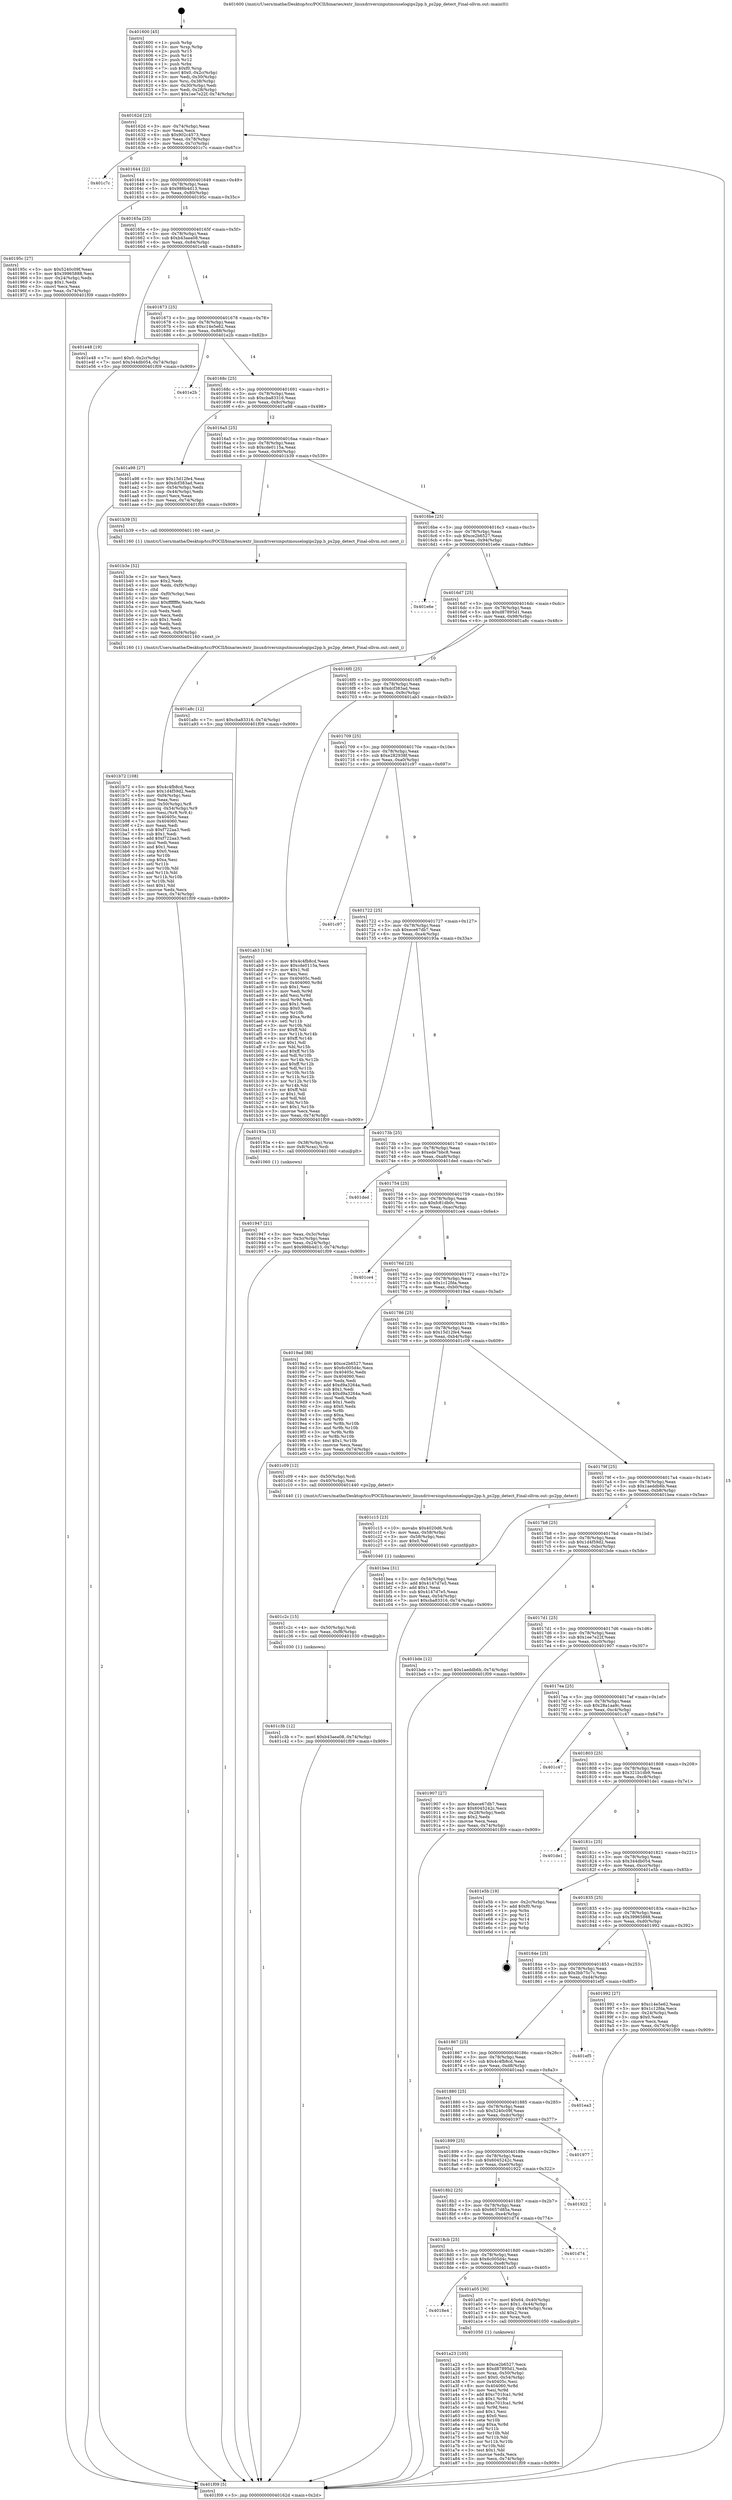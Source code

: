 digraph "0x401600" {
  label = "0x401600 (/mnt/c/Users/mathe/Desktop/tcc/POCII/binaries/extr_linuxdriversinputmouselogips2pp.h_ps2pp_detect_Final-ollvm.out::main(0))"
  labelloc = "t"
  node[shape=record]

  Entry [label="",width=0.3,height=0.3,shape=circle,fillcolor=black,style=filled]
  "0x40162d" [label="{
     0x40162d [23]\l
     | [instrs]\l
     &nbsp;&nbsp;0x40162d \<+3\>: mov -0x74(%rbp),%eax\l
     &nbsp;&nbsp;0x401630 \<+2\>: mov %eax,%ecx\l
     &nbsp;&nbsp;0x401632 \<+6\>: sub $0x902c4573,%ecx\l
     &nbsp;&nbsp;0x401638 \<+3\>: mov %eax,-0x78(%rbp)\l
     &nbsp;&nbsp;0x40163b \<+3\>: mov %ecx,-0x7c(%rbp)\l
     &nbsp;&nbsp;0x40163e \<+6\>: je 0000000000401c7c \<main+0x67c\>\l
  }"]
  "0x401c7c" [label="{
     0x401c7c\l
  }", style=dashed]
  "0x401644" [label="{
     0x401644 [22]\l
     | [instrs]\l
     &nbsp;&nbsp;0x401644 \<+5\>: jmp 0000000000401649 \<main+0x49\>\l
     &nbsp;&nbsp;0x401649 \<+3\>: mov -0x78(%rbp),%eax\l
     &nbsp;&nbsp;0x40164c \<+5\>: sub $0x986b4d13,%eax\l
     &nbsp;&nbsp;0x401651 \<+3\>: mov %eax,-0x80(%rbp)\l
     &nbsp;&nbsp;0x401654 \<+6\>: je 000000000040195c \<main+0x35c\>\l
  }"]
  Exit [label="",width=0.3,height=0.3,shape=circle,fillcolor=black,style=filled,peripheries=2]
  "0x40195c" [label="{
     0x40195c [27]\l
     | [instrs]\l
     &nbsp;&nbsp;0x40195c \<+5\>: mov $0x5240c09f,%eax\l
     &nbsp;&nbsp;0x401961 \<+5\>: mov $0x39965888,%ecx\l
     &nbsp;&nbsp;0x401966 \<+3\>: mov -0x24(%rbp),%edx\l
     &nbsp;&nbsp;0x401969 \<+3\>: cmp $0x1,%edx\l
     &nbsp;&nbsp;0x40196c \<+3\>: cmovl %ecx,%eax\l
     &nbsp;&nbsp;0x40196f \<+3\>: mov %eax,-0x74(%rbp)\l
     &nbsp;&nbsp;0x401972 \<+5\>: jmp 0000000000401f09 \<main+0x909\>\l
  }"]
  "0x40165a" [label="{
     0x40165a [25]\l
     | [instrs]\l
     &nbsp;&nbsp;0x40165a \<+5\>: jmp 000000000040165f \<main+0x5f\>\l
     &nbsp;&nbsp;0x40165f \<+3\>: mov -0x78(%rbp),%eax\l
     &nbsp;&nbsp;0x401662 \<+5\>: sub $0xb43aea08,%eax\l
     &nbsp;&nbsp;0x401667 \<+6\>: mov %eax,-0x84(%rbp)\l
     &nbsp;&nbsp;0x40166d \<+6\>: je 0000000000401e48 \<main+0x848\>\l
  }"]
  "0x401c3b" [label="{
     0x401c3b [12]\l
     | [instrs]\l
     &nbsp;&nbsp;0x401c3b \<+7\>: movl $0xb43aea08,-0x74(%rbp)\l
     &nbsp;&nbsp;0x401c42 \<+5\>: jmp 0000000000401f09 \<main+0x909\>\l
  }"]
  "0x401e48" [label="{
     0x401e48 [19]\l
     | [instrs]\l
     &nbsp;&nbsp;0x401e48 \<+7\>: movl $0x0,-0x2c(%rbp)\l
     &nbsp;&nbsp;0x401e4f \<+7\>: movl $0x344db054,-0x74(%rbp)\l
     &nbsp;&nbsp;0x401e56 \<+5\>: jmp 0000000000401f09 \<main+0x909\>\l
  }"]
  "0x401673" [label="{
     0x401673 [25]\l
     | [instrs]\l
     &nbsp;&nbsp;0x401673 \<+5\>: jmp 0000000000401678 \<main+0x78\>\l
     &nbsp;&nbsp;0x401678 \<+3\>: mov -0x78(%rbp),%eax\l
     &nbsp;&nbsp;0x40167b \<+5\>: sub $0xc14e5e62,%eax\l
     &nbsp;&nbsp;0x401680 \<+6\>: mov %eax,-0x88(%rbp)\l
     &nbsp;&nbsp;0x401686 \<+6\>: je 0000000000401e2b \<main+0x82b\>\l
  }"]
  "0x401c2c" [label="{
     0x401c2c [15]\l
     | [instrs]\l
     &nbsp;&nbsp;0x401c2c \<+4\>: mov -0x50(%rbp),%rdi\l
     &nbsp;&nbsp;0x401c30 \<+6\>: mov %eax,-0xf8(%rbp)\l
     &nbsp;&nbsp;0x401c36 \<+5\>: call 0000000000401030 \<free@plt\>\l
     | [calls]\l
     &nbsp;&nbsp;0x401030 \{1\} (unknown)\l
  }"]
  "0x401e2b" [label="{
     0x401e2b\l
  }", style=dashed]
  "0x40168c" [label="{
     0x40168c [25]\l
     | [instrs]\l
     &nbsp;&nbsp;0x40168c \<+5\>: jmp 0000000000401691 \<main+0x91\>\l
     &nbsp;&nbsp;0x401691 \<+3\>: mov -0x78(%rbp),%eax\l
     &nbsp;&nbsp;0x401694 \<+5\>: sub $0xcba83316,%eax\l
     &nbsp;&nbsp;0x401699 \<+6\>: mov %eax,-0x8c(%rbp)\l
     &nbsp;&nbsp;0x40169f \<+6\>: je 0000000000401a98 \<main+0x498\>\l
  }"]
  "0x401c15" [label="{
     0x401c15 [23]\l
     | [instrs]\l
     &nbsp;&nbsp;0x401c15 \<+10\>: movabs $0x4020d6,%rdi\l
     &nbsp;&nbsp;0x401c1f \<+3\>: mov %eax,-0x58(%rbp)\l
     &nbsp;&nbsp;0x401c22 \<+3\>: mov -0x58(%rbp),%esi\l
     &nbsp;&nbsp;0x401c25 \<+2\>: mov $0x0,%al\l
     &nbsp;&nbsp;0x401c27 \<+5\>: call 0000000000401040 \<printf@plt\>\l
     | [calls]\l
     &nbsp;&nbsp;0x401040 \{1\} (unknown)\l
  }"]
  "0x401a98" [label="{
     0x401a98 [27]\l
     | [instrs]\l
     &nbsp;&nbsp;0x401a98 \<+5\>: mov $0x15d12fe4,%eax\l
     &nbsp;&nbsp;0x401a9d \<+5\>: mov $0xdcf383ad,%ecx\l
     &nbsp;&nbsp;0x401aa2 \<+3\>: mov -0x54(%rbp),%edx\l
     &nbsp;&nbsp;0x401aa5 \<+3\>: cmp -0x44(%rbp),%edx\l
     &nbsp;&nbsp;0x401aa8 \<+3\>: cmovl %ecx,%eax\l
     &nbsp;&nbsp;0x401aab \<+3\>: mov %eax,-0x74(%rbp)\l
     &nbsp;&nbsp;0x401aae \<+5\>: jmp 0000000000401f09 \<main+0x909\>\l
  }"]
  "0x4016a5" [label="{
     0x4016a5 [25]\l
     | [instrs]\l
     &nbsp;&nbsp;0x4016a5 \<+5\>: jmp 00000000004016aa \<main+0xaa\>\l
     &nbsp;&nbsp;0x4016aa \<+3\>: mov -0x78(%rbp),%eax\l
     &nbsp;&nbsp;0x4016ad \<+5\>: sub $0xcde0115a,%eax\l
     &nbsp;&nbsp;0x4016b2 \<+6\>: mov %eax,-0x90(%rbp)\l
     &nbsp;&nbsp;0x4016b8 \<+6\>: je 0000000000401b39 \<main+0x539\>\l
  }"]
  "0x401b72" [label="{
     0x401b72 [108]\l
     | [instrs]\l
     &nbsp;&nbsp;0x401b72 \<+5\>: mov $0x4c4fb8cd,%ecx\l
     &nbsp;&nbsp;0x401b77 \<+5\>: mov $0x1d4f59d2,%edx\l
     &nbsp;&nbsp;0x401b7c \<+6\>: mov -0xf4(%rbp),%esi\l
     &nbsp;&nbsp;0x401b82 \<+3\>: imul %eax,%esi\l
     &nbsp;&nbsp;0x401b85 \<+4\>: mov -0x50(%rbp),%r8\l
     &nbsp;&nbsp;0x401b89 \<+4\>: movslq -0x54(%rbp),%r9\l
     &nbsp;&nbsp;0x401b8d \<+4\>: mov %esi,(%r8,%r9,4)\l
     &nbsp;&nbsp;0x401b91 \<+7\>: mov 0x40405c,%eax\l
     &nbsp;&nbsp;0x401b98 \<+7\>: mov 0x404060,%esi\l
     &nbsp;&nbsp;0x401b9f \<+2\>: mov %eax,%edi\l
     &nbsp;&nbsp;0x401ba1 \<+6\>: sub $0xf722aa3,%edi\l
     &nbsp;&nbsp;0x401ba7 \<+3\>: sub $0x1,%edi\l
     &nbsp;&nbsp;0x401baa \<+6\>: add $0xf722aa3,%edi\l
     &nbsp;&nbsp;0x401bb0 \<+3\>: imul %edi,%eax\l
     &nbsp;&nbsp;0x401bb3 \<+3\>: and $0x1,%eax\l
     &nbsp;&nbsp;0x401bb6 \<+3\>: cmp $0x0,%eax\l
     &nbsp;&nbsp;0x401bb9 \<+4\>: sete %r10b\l
     &nbsp;&nbsp;0x401bbd \<+3\>: cmp $0xa,%esi\l
     &nbsp;&nbsp;0x401bc0 \<+4\>: setl %r11b\l
     &nbsp;&nbsp;0x401bc4 \<+3\>: mov %r10b,%bl\l
     &nbsp;&nbsp;0x401bc7 \<+3\>: and %r11b,%bl\l
     &nbsp;&nbsp;0x401bca \<+3\>: xor %r11b,%r10b\l
     &nbsp;&nbsp;0x401bcd \<+3\>: or %r10b,%bl\l
     &nbsp;&nbsp;0x401bd0 \<+3\>: test $0x1,%bl\l
     &nbsp;&nbsp;0x401bd3 \<+3\>: cmovne %edx,%ecx\l
     &nbsp;&nbsp;0x401bd6 \<+3\>: mov %ecx,-0x74(%rbp)\l
     &nbsp;&nbsp;0x401bd9 \<+5\>: jmp 0000000000401f09 \<main+0x909\>\l
  }"]
  "0x401b39" [label="{
     0x401b39 [5]\l
     | [instrs]\l
     &nbsp;&nbsp;0x401b39 \<+5\>: call 0000000000401160 \<next_i\>\l
     | [calls]\l
     &nbsp;&nbsp;0x401160 \{1\} (/mnt/c/Users/mathe/Desktop/tcc/POCII/binaries/extr_linuxdriversinputmouselogips2pp.h_ps2pp_detect_Final-ollvm.out::next_i)\l
  }"]
  "0x4016be" [label="{
     0x4016be [25]\l
     | [instrs]\l
     &nbsp;&nbsp;0x4016be \<+5\>: jmp 00000000004016c3 \<main+0xc3\>\l
     &nbsp;&nbsp;0x4016c3 \<+3\>: mov -0x78(%rbp),%eax\l
     &nbsp;&nbsp;0x4016c6 \<+5\>: sub $0xce2b6527,%eax\l
     &nbsp;&nbsp;0x4016cb \<+6\>: mov %eax,-0x94(%rbp)\l
     &nbsp;&nbsp;0x4016d1 \<+6\>: je 0000000000401e6e \<main+0x86e\>\l
  }"]
  "0x401b3e" [label="{
     0x401b3e [52]\l
     | [instrs]\l
     &nbsp;&nbsp;0x401b3e \<+2\>: xor %ecx,%ecx\l
     &nbsp;&nbsp;0x401b40 \<+5\>: mov $0x2,%edx\l
     &nbsp;&nbsp;0x401b45 \<+6\>: mov %edx,-0xf0(%rbp)\l
     &nbsp;&nbsp;0x401b4b \<+1\>: cltd\l
     &nbsp;&nbsp;0x401b4c \<+6\>: mov -0xf0(%rbp),%esi\l
     &nbsp;&nbsp;0x401b52 \<+2\>: idiv %esi\l
     &nbsp;&nbsp;0x401b54 \<+6\>: imul $0xfffffffe,%edx,%edx\l
     &nbsp;&nbsp;0x401b5a \<+2\>: mov %ecx,%edi\l
     &nbsp;&nbsp;0x401b5c \<+2\>: sub %edx,%edi\l
     &nbsp;&nbsp;0x401b5e \<+2\>: mov %ecx,%edx\l
     &nbsp;&nbsp;0x401b60 \<+3\>: sub $0x1,%edx\l
     &nbsp;&nbsp;0x401b63 \<+2\>: add %edx,%edi\l
     &nbsp;&nbsp;0x401b65 \<+2\>: sub %edi,%ecx\l
     &nbsp;&nbsp;0x401b67 \<+6\>: mov %ecx,-0xf4(%rbp)\l
     &nbsp;&nbsp;0x401b6d \<+5\>: call 0000000000401160 \<next_i\>\l
     | [calls]\l
     &nbsp;&nbsp;0x401160 \{1\} (/mnt/c/Users/mathe/Desktop/tcc/POCII/binaries/extr_linuxdriversinputmouselogips2pp.h_ps2pp_detect_Final-ollvm.out::next_i)\l
  }"]
  "0x401e6e" [label="{
     0x401e6e\l
  }", style=dashed]
  "0x4016d7" [label="{
     0x4016d7 [25]\l
     | [instrs]\l
     &nbsp;&nbsp;0x4016d7 \<+5\>: jmp 00000000004016dc \<main+0xdc\>\l
     &nbsp;&nbsp;0x4016dc \<+3\>: mov -0x78(%rbp),%eax\l
     &nbsp;&nbsp;0x4016df \<+5\>: sub $0xd87895d1,%eax\l
     &nbsp;&nbsp;0x4016e4 \<+6\>: mov %eax,-0x98(%rbp)\l
     &nbsp;&nbsp;0x4016ea \<+6\>: je 0000000000401a8c \<main+0x48c\>\l
  }"]
  "0x401a23" [label="{
     0x401a23 [105]\l
     | [instrs]\l
     &nbsp;&nbsp;0x401a23 \<+5\>: mov $0xce2b6527,%ecx\l
     &nbsp;&nbsp;0x401a28 \<+5\>: mov $0xd87895d1,%edx\l
     &nbsp;&nbsp;0x401a2d \<+4\>: mov %rax,-0x50(%rbp)\l
     &nbsp;&nbsp;0x401a31 \<+7\>: movl $0x0,-0x54(%rbp)\l
     &nbsp;&nbsp;0x401a38 \<+7\>: mov 0x40405c,%esi\l
     &nbsp;&nbsp;0x401a3f \<+8\>: mov 0x404060,%r8d\l
     &nbsp;&nbsp;0x401a47 \<+3\>: mov %esi,%r9d\l
     &nbsp;&nbsp;0x401a4a \<+7\>: add $0xc701fca1,%r9d\l
     &nbsp;&nbsp;0x401a51 \<+4\>: sub $0x1,%r9d\l
     &nbsp;&nbsp;0x401a55 \<+7\>: sub $0xc701fca1,%r9d\l
     &nbsp;&nbsp;0x401a5c \<+4\>: imul %r9d,%esi\l
     &nbsp;&nbsp;0x401a60 \<+3\>: and $0x1,%esi\l
     &nbsp;&nbsp;0x401a63 \<+3\>: cmp $0x0,%esi\l
     &nbsp;&nbsp;0x401a66 \<+4\>: sete %r10b\l
     &nbsp;&nbsp;0x401a6a \<+4\>: cmp $0xa,%r8d\l
     &nbsp;&nbsp;0x401a6e \<+4\>: setl %r11b\l
     &nbsp;&nbsp;0x401a72 \<+3\>: mov %r10b,%bl\l
     &nbsp;&nbsp;0x401a75 \<+3\>: and %r11b,%bl\l
     &nbsp;&nbsp;0x401a78 \<+3\>: xor %r11b,%r10b\l
     &nbsp;&nbsp;0x401a7b \<+3\>: or %r10b,%bl\l
     &nbsp;&nbsp;0x401a7e \<+3\>: test $0x1,%bl\l
     &nbsp;&nbsp;0x401a81 \<+3\>: cmovne %edx,%ecx\l
     &nbsp;&nbsp;0x401a84 \<+3\>: mov %ecx,-0x74(%rbp)\l
     &nbsp;&nbsp;0x401a87 \<+5\>: jmp 0000000000401f09 \<main+0x909\>\l
  }"]
  "0x401a8c" [label="{
     0x401a8c [12]\l
     | [instrs]\l
     &nbsp;&nbsp;0x401a8c \<+7\>: movl $0xcba83316,-0x74(%rbp)\l
     &nbsp;&nbsp;0x401a93 \<+5\>: jmp 0000000000401f09 \<main+0x909\>\l
  }"]
  "0x4016f0" [label="{
     0x4016f0 [25]\l
     | [instrs]\l
     &nbsp;&nbsp;0x4016f0 \<+5\>: jmp 00000000004016f5 \<main+0xf5\>\l
     &nbsp;&nbsp;0x4016f5 \<+3\>: mov -0x78(%rbp),%eax\l
     &nbsp;&nbsp;0x4016f8 \<+5\>: sub $0xdcf383ad,%eax\l
     &nbsp;&nbsp;0x4016fd \<+6\>: mov %eax,-0x9c(%rbp)\l
     &nbsp;&nbsp;0x401703 \<+6\>: je 0000000000401ab3 \<main+0x4b3\>\l
  }"]
  "0x4018e4" [label="{
     0x4018e4\l
  }", style=dashed]
  "0x401ab3" [label="{
     0x401ab3 [134]\l
     | [instrs]\l
     &nbsp;&nbsp;0x401ab3 \<+5\>: mov $0x4c4fb8cd,%eax\l
     &nbsp;&nbsp;0x401ab8 \<+5\>: mov $0xcde0115a,%ecx\l
     &nbsp;&nbsp;0x401abd \<+2\>: mov $0x1,%dl\l
     &nbsp;&nbsp;0x401abf \<+2\>: xor %esi,%esi\l
     &nbsp;&nbsp;0x401ac1 \<+7\>: mov 0x40405c,%edi\l
     &nbsp;&nbsp;0x401ac8 \<+8\>: mov 0x404060,%r8d\l
     &nbsp;&nbsp;0x401ad0 \<+3\>: sub $0x1,%esi\l
     &nbsp;&nbsp;0x401ad3 \<+3\>: mov %edi,%r9d\l
     &nbsp;&nbsp;0x401ad6 \<+3\>: add %esi,%r9d\l
     &nbsp;&nbsp;0x401ad9 \<+4\>: imul %r9d,%edi\l
     &nbsp;&nbsp;0x401add \<+3\>: and $0x1,%edi\l
     &nbsp;&nbsp;0x401ae0 \<+3\>: cmp $0x0,%edi\l
     &nbsp;&nbsp;0x401ae3 \<+4\>: sete %r10b\l
     &nbsp;&nbsp;0x401ae7 \<+4\>: cmp $0xa,%r8d\l
     &nbsp;&nbsp;0x401aeb \<+4\>: setl %r11b\l
     &nbsp;&nbsp;0x401aef \<+3\>: mov %r10b,%bl\l
     &nbsp;&nbsp;0x401af2 \<+3\>: xor $0xff,%bl\l
     &nbsp;&nbsp;0x401af5 \<+3\>: mov %r11b,%r14b\l
     &nbsp;&nbsp;0x401af8 \<+4\>: xor $0xff,%r14b\l
     &nbsp;&nbsp;0x401afc \<+3\>: xor $0x1,%dl\l
     &nbsp;&nbsp;0x401aff \<+3\>: mov %bl,%r15b\l
     &nbsp;&nbsp;0x401b02 \<+4\>: and $0xff,%r15b\l
     &nbsp;&nbsp;0x401b06 \<+3\>: and %dl,%r10b\l
     &nbsp;&nbsp;0x401b09 \<+3\>: mov %r14b,%r12b\l
     &nbsp;&nbsp;0x401b0c \<+4\>: and $0xff,%r12b\l
     &nbsp;&nbsp;0x401b10 \<+3\>: and %dl,%r11b\l
     &nbsp;&nbsp;0x401b13 \<+3\>: or %r10b,%r15b\l
     &nbsp;&nbsp;0x401b16 \<+3\>: or %r11b,%r12b\l
     &nbsp;&nbsp;0x401b19 \<+3\>: xor %r12b,%r15b\l
     &nbsp;&nbsp;0x401b1c \<+3\>: or %r14b,%bl\l
     &nbsp;&nbsp;0x401b1f \<+3\>: xor $0xff,%bl\l
     &nbsp;&nbsp;0x401b22 \<+3\>: or $0x1,%dl\l
     &nbsp;&nbsp;0x401b25 \<+2\>: and %dl,%bl\l
     &nbsp;&nbsp;0x401b27 \<+3\>: or %bl,%r15b\l
     &nbsp;&nbsp;0x401b2a \<+4\>: test $0x1,%r15b\l
     &nbsp;&nbsp;0x401b2e \<+3\>: cmovne %ecx,%eax\l
     &nbsp;&nbsp;0x401b31 \<+3\>: mov %eax,-0x74(%rbp)\l
     &nbsp;&nbsp;0x401b34 \<+5\>: jmp 0000000000401f09 \<main+0x909\>\l
  }"]
  "0x401709" [label="{
     0x401709 [25]\l
     | [instrs]\l
     &nbsp;&nbsp;0x401709 \<+5\>: jmp 000000000040170e \<main+0x10e\>\l
     &nbsp;&nbsp;0x40170e \<+3\>: mov -0x78(%rbp),%eax\l
     &nbsp;&nbsp;0x401711 \<+5\>: sub $0xe282938f,%eax\l
     &nbsp;&nbsp;0x401716 \<+6\>: mov %eax,-0xa0(%rbp)\l
     &nbsp;&nbsp;0x40171c \<+6\>: je 0000000000401c97 \<main+0x697\>\l
  }"]
  "0x401a05" [label="{
     0x401a05 [30]\l
     | [instrs]\l
     &nbsp;&nbsp;0x401a05 \<+7\>: movl $0x64,-0x40(%rbp)\l
     &nbsp;&nbsp;0x401a0c \<+7\>: movl $0x1,-0x44(%rbp)\l
     &nbsp;&nbsp;0x401a13 \<+4\>: movslq -0x44(%rbp),%rax\l
     &nbsp;&nbsp;0x401a17 \<+4\>: shl $0x2,%rax\l
     &nbsp;&nbsp;0x401a1b \<+3\>: mov %rax,%rdi\l
     &nbsp;&nbsp;0x401a1e \<+5\>: call 0000000000401050 \<malloc@plt\>\l
     | [calls]\l
     &nbsp;&nbsp;0x401050 \{1\} (unknown)\l
  }"]
  "0x401c97" [label="{
     0x401c97\l
  }", style=dashed]
  "0x401722" [label="{
     0x401722 [25]\l
     | [instrs]\l
     &nbsp;&nbsp;0x401722 \<+5\>: jmp 0000000000401727 \<main+0x127\>\l
     &nbsp;&nbsp;0x401727 \<+3\>: mov -0x78(%rbp),%eax\l
     &nbsp;&nbsp;0x40172a \<+5\>: sub $0xece67db7,%eax\l
     &nbsp;&nbsp;0x40172f \<+6\>: mov %eax,-0xa4(%rbp)\l
     &nbsp;&nbsp;0x401735 \<+6\>: je 000000000040193a \<main+0x33a\>\l
  }"]
  "0x4018cb" [label="{
     0x4018cb [25]\l
     | [instrs]\l
     &nbsp;&nbsp;0x4018cb \<+5\>: jmp 00000000004018d0 \<main+0x2d0\>\l
     &nbsp;&nbsp;0x4018d0 \<+3\>: mov -0x78(%rbp),%eax\l
     &nbsp;&nbsp;0x4018d3 \<+5\>: sub $0x6c005d4c,%eax\l
     &nbsp;&nbsp;0x4018d8 \<+6\>: mov %eax,-0xe8(%rbp)\l
     &nbsp;&nbsp;0x4018de \<+6\>: je 0000000000401a05 \<main+0x405\>\l
  }"]
  "0x40193a" [label="{
     0x40193a [13]\l
     | [instrs]\l
     &nbsp;&nbsp;0x40193a \<+4\>: mov -0x38(%rbp),%rax\l
     &nbsp;&nbsp;0x40193e \<+4\>: mov 0x8(%rax),%rdi\l
     &nbsp;&nbsp;0x401942 \<+5\>: call 0000000000401060 \<atoi@plt\>\l
     | [calls]\l
     &nbsp;&nbsp;0x401060 \{1\} (unknown)\l
  }"]
  "0x40173b" [label="{
     0x40173b [25]\l
     | [instrs]\l
     &nbsp;&nbsp;0x40173b \<+5\>: jmp 0000000000401740 \<main+0x140\>\l
     &nbsp;&nbsp;0x401740 \<+3\>: mov -0x78(%rbp),%eax\l
     &nbsp;&nbsp;0x401743 \<+5\>: sub $0xede7bbc8,%eax\l
     &nbsp;&nbsp;0x401748 \<+6\>: mov %eax,-0xa8(%rbp)\l
     &nbsp;&nbsp;0x40174e \<+6\>: je 0000000000401ded \<main+0x7ed\>\l
  }"]
  "0x401d74" [label="{
     0x401d74\l
  }", style=dashed]
  "0x401ded" [label="{
     0x401ded\l
  }", style=dashed]
  "0x401754" [label="{
     0x401754 [25]\l
     | [instrs]\l
     &nbsp;&nbsp;0x401754 \<+5\>: jmp 0000000000401759 \<main+0x159\>\l
     &nbsp;&nbsp;0x401759 \<+3\>: mov -0x78(%rbp),%eax\l
     &nbsp;&nbsp;0x40175c \<+5\>: sub $0xfc81db0c,%eax\l
     &nbsp;&nbsp;0x401761 \<+6\>: mov %eax,-0xac(%rbp)\l
     &nbsp;&nbsp;0x401767 \<+6\>: je 0000000000401ce4 \<main+0x6e4\>\l
  }"]
  "0x4018b2" [label="{
     0x4018b2 [25]\l
     | [instrs]\l
     &nbsp;&nbsp;0x4018b2 \<+5\>: jmp 00000000004018b7 \<main+0x2b7\>\l
     &nbsp;&nbsp;0x4018b7 \<+3\>: mov -0x78(%rbp),%eax\l
     &nbsp;&nbsp;0x4018ba \<+5\>: sub $0x6657d85a,%eax\l
     &nbsp;&nbsp;0x4018bf \<+6\>: mov %eax,-0xe4(%rbp)\l
     &nbsp;&nbsp;0x4018c5 \<+6\>: je 0000000000401d74 \<main+0x774\>\l
  }"]
  "0x401ce4" [label="{
     0x401ce4\l
  }", style=dashed]
  "0x40176d" [label="{
     0x40176d [25]\l
     | [instrs]\l
     &nbsp;&nbsp;0x40176d \<+5\>: jmp 0000000000401772 \<main+0x172\>\l
     &nbsp;&nbsp;0x401772 \<+3\>: mov -0x78(%rbp),%eax\l
     &nbsp;&nbsp;0x401775 \<+5\>: sub $0x1c12fda,%eax\l
     &nbsp;&nbsp;0x40177a \<+6\>: mov %eax,-0xb0(%rbp)\l
     &nbsp;&nbsp;0x401780 \<+6\>: je 00000000004019ad \<main+0x3ad\>\l
  }"]
  "0x401922" [label="{
     0x401922\l
  }", style=dashed]
  "0x4019ad" [label="{
     0x4019ad [88]\l
     | [instrs]\l
     &nbsp;&nbsp;0x4019ad \<+5\>: mov $0xce2b6527,%eax\l
     &nbsp;&nbsp;0x4019b2 \<+5\>: mov $0x6c005d4c,%ecx\l
     &nbsp;&nbsp;0x4019b7 \<+7\>: mov 0x40405c,%edx\l
     &nbsp;&nbsp;0x4019be \<+7\>: mov 0x404060,%esi\l
     &nbsp;&nbsp;0x4019c5 \<+2\>: mov %edx,%edi\l
     &nbsp;&nbsp;0x4019c7 \<+6\>: add $0xd9a3264a,%edi\l
     &nbsp;&nbsp;0x4019cd \<+3\>: sub $0x1,%edi\l
     &nbsp;&nbsp;0x4019d0 \<+6\>: sub $0xd9a3264a,%edi\l
     &nbsp;&nbsp;0x4019d6 \<+3\>: imul %edi,%edx\l
     &nbsp;&nbsp;0x4019d9 \<+3\>: and $0x1,%edx\l
     &nbsp;&nbsp;0x4019dc \<+3\>: cmp $0x0,%edx\l
     &nbsp;&nbsp;0x4019df \<+4\>: sete %r8b\l
     &nbsp;&nbsp;0x4019e3 \<+3\>: cmp $0xa,%esi\l
     &nbsp;&nbsp;0x4019e6 \<+4\>: setl %r9b\l
     &nbsp;&nbsp;0x4019ea \<+3\>: mov %r8b,%r10b\l
     &nbsp;&nbsp;0x4019ed \<+3\>: and %r9b,%r10b\l
     &nbsp;&nbsp;0x4019f0 \<+3\>: xor %r9b,%r8b\l
     &nbsp;&nbsp;0x4019f3 \<+3\>: or %r8b,%r10b\l
     &nbsp;&nbsp;0x4019f6 \<+4\>: test $0x1,%r10b\l
     &nbsp;&nbsp;0x4019fa \<+3\>: cmovne %ecx,%eax\l
     &nbsp;&nbsp;0x4019fd \<+3\>: mov %eax,-0x74(%rbp)\l
     &nbsp;&nbsp;0x401a00 \<+5\>: jmp 0000000000401f09 \<main+0x909\>\l
  }"]
  "0x401786" [label="{
     0x401786 [25]\l
     | [instrs]\l
     &nbsp;&nbsp;0x401786 \<+5\>: jmp 000000000040178b \<main+0x18b\>\l
     &nbsp;&nbsp;0x40178b \<+3\>: mov -0x78(%rbp),%eax\l
     &nbsp;&nbsp;0x40178e \<+5\>: sub $0x15d12fe4,%eax\l
     &nbsp;&nbsp;0x401793 \<+6\>: mov %eax,-0xb4(%rbp)\l
     &nbsp;&nbsp;0x401799 \<+6\>: je 0000000000401c09 \<main+0x609\>\l
  }"]
  "0x401899" [label="{
     0x401899 [25]\l
     | [instrs]\l
     &nbsp;&nbsp;0x401899 \<+5\>: jmp 000000000040189e \<main+0x29e\>\l
     &nbsp;&nbsp;0x40189e \<+3\>: mov -0x78(%rbp),%eax\l
     &nbsp;&nbsp;0x4018a1 \<+5\>: sub $0x6045242c,%eax\l
     &nbsp;&nbsp;0x4018a6 \<+6\>: mov %eax,-0xe0(%rbp)\l
     &nbsp;&nbsp;0x4018ac \<+6\>: je 0000000000401922 \<main+0x322\>\l
  }"]
  "0x401c09" [label="{
     0x401c09 [12]\l
     | [instrs]\l
     &nbsp;&nbsp;0x401c09 \<+4\>: mov -0x50(%rbp),%rdi\l
     &nbsp;&nbsp;0x401c0d \<+3\>: mov -0x40(%rbp),%esi\l
     &nbsp;&nbsp;0x401c10 \<+5\>: call 0000000000401440 \<ps2pp_detect\>\l
     | [calls]\l
     &nbsp;&nbsp;0x401440 \{1\} (/mnt/c/Users/mathe/Desktop/tcc/POCII/binaries/extr_linuxdriversinputmouselogips2pp.h_ps2pp_detect_Final-ollvm.out::ps2pp_detect)\l
  }"]
  "0x40179f" [label="{
     0x40179f [25]\l
     | [instrs]\l
     &nbsp;&nbsp;0x40179f \<+5\>: jmp 00000000004017a4 \<main+0x1a4\>\l
     &nbsp;&nbsp;0x4017a4 \<+3\>: mov -0x78(%rbp),%eax\l
     &nbsp;&nbsp;0x4017a7 \<+5\>: sub $0x1aeddb6b,%eax\l
     &nbsp;&nbsp;0x4017ac \<+6\>: mov %eax,-0xb8(%rbp)\l
     &nbsp;&nbsp;0x4017b2 \<+6\>: je 0000000000401bea \<main+0x5ea\>\l
  }"]
  "0x401977" [label="{
     0x401977\l
  }", style=dashed]
  "0x401bea" [label="{
     0x401bea [31]\l
     | [instrs]\l
     &nbsp;&nbsp;0x401bea \<+3\>: mov -0x54(%rbp),%eax\l
     &nbsp;&nbsp;0x401bed \<+5\>: add $0x4147d7e5,%eax\l
     &nbsp;&nbsp;0x401bf2 \<+3\>: add $0x1,%eax\l
     &nbsp;&nbsp;0x401bf5 \<+5\>: sub $0x4147d7e5,%eax\l
     &nbsp;&nbsp;0x401bfa \<+3\>: mov %eax,-0x54(%rbp)\l
     &nbsp;&nbsp;0x401bfd \<+7\>: movl $0xcba83316,-0x74(%rbp)\l
     &nbsp;&nbsp;0x401c04 \<+5\>: jmp 0000000000401f09 \<main+0x909\>\l
  }"]
  "0x4017b8" [label="{
     0x4017b8 [25]\l
     | [instrs]\l
     &nbsp;&nbsp;0x4017b8 \<+5\>: jmp 00000000004017bd \<main+0x1bd\>\l
     &nbsp;&nbsp;0x4017bd \<+3\>: mov -0x78(%rbp),%eax\l
     &nbsp;&nbsp;0x4017c0 \<+5\>: sub $0x1d4f59d2,%eax\l
     &nbsp;&nbsp;0x4017c5 \<+6\>: mov %eax,-0xbc(%rbp)\l
     &nbsp;&nbsp;0x4017cb \<+6\>: je 0000000000401bde \<main+0x5de\>\l
  }"]
  "0x401880" [label="{
     0x401880 [25]\l
     | [instrs]\l
     &nbsp;&nbsp;0x401880 \<+5\>: jmp 0000000000401885 \<main+0x285\>\l
     &nbsp;&nbsp;0x401885 \<+3\>: mov -0x78(%rbp),%eax\l
     &nbsp;&nbsp;0x401888 \<+5\>: sub $0x5240c09f,%eax\l
     &nbsp;&nbsp;0x40188d \<+6\>: mov %eax,-0xdc(%rbp)\l
     &nbsp;&nbsp;0x401893 \<+6\>: je 0000000000401977 \<main+0x377\>\l
  }"]
  "0x401bde" [label="{
     0x401bde [12]\l
     | [instrs]\l
     &nbsp;&nbsp;0x401bde \<+7\>: movl $0x1aeddb6b,-0x74(%rbp)\l
     &nbsp;&nbsp;0x401be5 \<+5\>: jmp 0000000000401f09 \<main+0x909\>\l
  }"]
  "0x4017d1" [label="{
     0x4017d1 [25]\l
     | [instrs]\l
     &nbsp;&nbsp;0x4017d1 \<+5\>: jmp 00000000004017d6 \<main+0x1d6\>\l
     &nbsp;&nbsp;0x4017d6 \<+3\>: mov -0x78(%rbp),%eax\l
     &nbsp;&nbsp;0x4017d9 \<+5\>: sub $0x1ee7e22f,%eax\l
     &nbsp;&nbsp;0x4017de \<+6\>: mov %eax,-0xc0(%rbp)\l
     &nbsp;&nbsp;0x4017e4 \<+6\>: je 0000000000401907 \<main+0x307\>\l
  }"]
  "0x401ea3" [label="{
     0x401ea3\l
  }", style=dashed]
  "0x401907" [label="{
     0x401907 [27]\l
     | [instrs]\l
     &nbsp;&nbsp;0x401907 \<+5\>: mov $0xece67db7,%eax\l
     &nbsp;&nbsp;0x40190c \<+5\>: mov $0x6045242c,%ecx\l
     &nbsp;&nbsp;0x401911 \<+3\>: mov -0x28(%rbp),%edx\l
     &nbsp;&nbsp;0x401914 \<+3\>: cmp $0x2,%edx\l
     &nbsp;&nbsp;0x401917 \<+3\>: cmovne %ecx,%eax\l
     &nbsp;&nbsp;0x40191a \<+3\>: mov %eax,-0x74(%rbp)\l
     &nbsp;&nbsp;0x40191d \<+5\>: jmp 0000000000401f09 \<main+0x909\>\l
  }"]
  "0x4017ea" [label="{
     0x4017ea [25]\l
     | [instrs]\l
     &nbsp;&nbsp;0x4017ea \<+5\>: jmp 00000000004017ef \<main+0x1ef\>\l
     &nbsp;&nbsp;0x4017ef \<+3\>: mov -0x78(%rbp),%eax\l
     &nbsp;&nbsp;0x4017f2 \<+5\>: sub $0x28a1aa9c,%eax\l
     &nbsp;&nbsp;0x4017f7 \<+6\>: mov %eax,-0xc4(%rbp)\l
     &nbsp;&nbsp;0x4017fd \<+6\>: je 0000000000401c47 \<main+0x647\>\l
  }"]
  "0x401f09" [label="{
     0x401f09 [5]\l
     | [instrs]\l
     &nbsp;&nbsp;0x401f09 \<+5\>: jmp 000000000040162d \<main+0x2d\>\l
  }"]
  "0x401600" [label="{
     0x401600 [45]\l
     | [instrs]\l
     &nbsp;&nbsp;0x401600 \<+1\>: push %rbp\l
     &nbsp;&nbsp;0x401601 \<+3\>: mov %rsp,%rbp\l
     &nbsp;&nbsp;0x401604 \<+2\>: push %r15\l
     &nbsp;&nbsp;0x401606 \<+2\>: push %r14\l
     &nbsp;&nbsp;0x401608 \<+2\>: push %r12\l
     &nbsp;&nbsp;0x40160a \<+1\>: push %rbx\l
     &nbsp;&nbsp;0x40160b \<+7\>: sub $0xf0,%rsp\l
     &nbsp;&nbsp;0x401612 \<+7\>: movl $0x0,-0x2c(%rbp)\l
     &nbsp;&nbsp;0x401619 \<+3\>: mov %edi,-0x30(%rbp)\l
     &nbsp;&nbsp;0x40161c \<+4\>: mov %rsi,-0x38(%rbp)\l
     &nbsp;&nbsp;0x401620 \<+3\>: mov -0x30(%rbp),%edi\l
     &nbsp;&nbsp;0x401623 \<+3\>: mov %edi,-0x28(%rbp)\l
     &nbsp;&nbsp;0x401626 \<+7\>: movl $0x1ee7e22f,-0x74(%rbp)\l
  }"]
  "0x401947" [label="{
     0x401947 [21]\l
     | [instrs]\l
     &nbsp;&nbsp;0x401947 \<+3\>: mov %eax,-0x3c(%rbp)\l
     &nbsp;&nbsp;0x40194a \<+3\>: mov -0x3c(%rbp),%eax\l
     &nbsp;&nbsp;0x40194d \<+3\>: mov %eax,-0x24(%rbp)\l
     &nbsp;&nbsp;0x401950 \<+7\>: movl $0x986b4d13,-0x74(%rbp)\l
     &nbsp;&nbsp;0x401957 \<+5\>: jmp 0000000000401f09 \<main+0x909\>\l
  }"]
  "0x401867" [label="{
     0x401867 [25]\l
     | [instrs]\l
     &nbsp;&nbsp;0x401867 \<+5\>: jmp 000000000040186c \<main+0x26c\>\l
     &nbsp;&nbsp;0x40186c \<+3\>: mov -0x78(%rbp),%eax\l
     &nbsp;&nbsp;0x40186f \<+5\>: sub $0x4c4fb8cd,%eax\l
     &nbsp;&nbsp;0x401874 \<+6\>: mov %eax,-0xd8(%rbp)\l
     &nbsp;&nbsp;0x40187a \<+6\>: je 0000000000401ea3 \<main+0x8a3\>\l
  }"]
  "0x401c47" [label="{
     0x401c47\l
  }", style=dashed]
  "0x401803" [label="{
     0x401803 [25]\l
     | [instrs]\l
     &nbsp;&nbsp;0x401803 \<+5\>: jmp 0000000000401808 \<main+0x208\>\l
     &nbsp;&nbsp;0x401808 \<+3\>: mov -0x78(%rbp),%eax\l
     &nbsp;&nbsp;0x40180b \<+5\>: sub $0x321b1db9,%eax\l
     &nbsp;&nbsp;0x401810 \<+6\>: mov %eax,-0xc8(%rbp)\l
     &nbsp;&nbsp;0x401816 \<+6\>: je 0000000000401de1 \<main+0x7e1\>\l
  }"]
  "0x401ef5" [label="{
     0x401ef5\l
  }", style=dashed]
  "0x401de1" [label="{
     0x401de1\l
  }", style=dashed]
  "0x40181c" [label="{
     0x40181c [25]\l
     | [instrs]\l
     &nbsp;&nbsp;0x40181c \<+5\>: jmp 0000000000401821 \<main+0x221\>\l
     &nbsp;&nbsp;0x401821 \<+3\>: mov -0x78(%rbp),%eax\l
     &nbsp;&nbsp;0x401824 \<+5\>: sub $0x344db054,%eax\l
     &nbsp;&nbsp;0x401829 \<+6\>: mov %eax,-0xcc(%rbp)\l
     &nbsp;&nbsp;0x40182f \<+6\>: je 0000000000401e5b \<main+0x85b\>\l
  }"]
  "0x40184e" [label="{
     0x40184e [25]\l
     | [instrs]\l
     &nbsp;&nbsp;0x40184e \<+5\>: jmp 0000000000401853 \<main+0x253\>\l
     &nbsp;&nbsp;0x401853 \<+3\>: mov -0x78(%rbp),%eax\l
     &nbsp;&nbsp;0x401856 \<+5\>: sub $0x3bb75c7c,%eax\l
     &nbsp;&nbsp;0x40185b \<+6\>: mov %eax,-0xd4(%rbp)\l
     &nbsp;&nbsp;0x401861 \<+6\>: je 0000000000401ef5 \<main+0x8f5\>\l
  }"]
  "0x401e5b" [label="{
     0x401e5b [19]\l
     | [instrs]\l
     &nbsp;&nbsp;0x401e5b \<+3\>: mov -0x2c(%rbp),%eax\l
     &nbsp;&nbsp;0x401e5e \<+7\>: add $0xf0,%rsp\l
     &nbsp;&nbsp;0x401e65 \<+1\>: pop %rbx\l
     &nbsp;&nbsp;0x401e66 \<+2\>: pop %r12\l
     &nbsp;&nbsp;0x401e68 \<+2\>: pop %r14\l
     &nbsp;&nbsp;0x401e6a \<+2\>: pop %r15\l
     &nbsp;&nbsp;0x401e6c \<+1\>: pop %rbp\l
     &nbsp;&nbsp;0x401e6d \<+1\>: ret\l
  }"]
  "0x401835" [label="{
     0x401835 [25]\l
     | [instrs]\l
     &nbsp;&nbsp;0x401835 \<+5\>: jmp 000000000040183a \<main+0x23a\>\l
     &nbsp;&nbsp;0x40183a \<+3\>: mov -0x78(%rbp),%eax\l
     &nbsp;&nbsp;0x40183d \<+5\>: sub $0x39965888,%eax\l
     &nbsp;&nbsp;0x401842 \<+6\>: mov %eax,-0xd0(%rbp)\l
     &nbsp;&nbsp;0x401848 \<+6\>: je 0000000000401992 \<main+0x392\>\l
  }"]
  "0x401992" [label="{
     0x401992 [27]\l
     | [instrs]\l
     &nbsp;&nbsp;0x401992 \<+5\>: mov $0xc14e5e62,%eax\l
     &nbsp;&nbsp;0x401997 \<+5\>: mov $0x1c12fda,%ecx\l
     &nbsp;&nbsp;0x40199c \<+3\>: mov -0x24(%rbp),%edx\l
     &nbsp;&nbsp;0x40199f \<+3\>: cmp $0x0,%edx\l
     &nbsp;&nbsp;0x4019a2 \<+3\>: cmove %ecx,%eax\l
     &nbsp;&nbsp;0x4019a5 \<+3\>: mov %eax,-0x74(%rbp)\l
     &nbsp;&nbsp;0x4019a8 \<+5\>: jmp 0000000000401f09 \<main+0x909\>\l
  }"]
  Entry -> "0x401600" [label=" 1"]
  "0x40162d" -> "0x401c7c" [label=" 0"]
  "0x40162d" -> "0x401644" [label=" 16"]
  "0x401e5b" -> Exit [label=" 1"]
  "0x401644" -> "0x40195c" [label=" 1"]
  "0x401644" -> "0x40165a" [label=" 15"]
  "0x401e48" -> "0x401f09" [label=" 1"]
  "0x40165a" -> "0x401e48" [label=" 1"]
  "0x40165a" -> "0x401673" [label=" 14"]
  "0x401c3b" -> "0x401f09" [label=" 1"]
  "0x401673" -> "0x401e2b" [label=" 0"]
  "0x401673" -> "0x40168c" [label=" 14"]
  "0x401c2c" -> "0x401c3b" [label=" 1"]
  "0x40168c" -> "0x401a98" [label=" 2"]
  "0x40168c" -> "0x4016a5" [label=" 12"]
  "0x401c15" -> "0x401c2c" [label=" 1"]
  "0x4016a5" -> "0x401b39" [label=" 1"]
  "0x4016a5" -> "0x4016be" [label=" 11"]
  "0x401c09" -> "0x401c15" [label=" 1"]
  "0x4016be" -> "0x401e6e" [label=" 0"]
  "0x4016be" -> "0x4016d7" [label=" 11"]
  "0x401bea" -> "0x401f09" [label=" 1"]
  "0x4016d7" -> "0x401a8c" [label=" 1"]
  "0x4016d7" -> "0x4016f0" [label=" 10"]
  "0x401bde" -> "0x401f09" [label=" 1"]
  "0x4016f0" -> "0x401ab3" [label=" 1"]
  "0x4016f0" -> "0x401709" [label=" 9"]
  "0x401b72" -> "0x401f09" [label=" 1"]
  "0x401709" -> "0x401c97" [label=" 0"]
  "0x401709" -> "0x401722" [label=" 9"]
  "0x401b3e" -> "0x401b72" [label=" 1"]
  "0x401722" -> "0x40193a" [label=" 1"]
  "0x401722" -> "0x40173b" [label=" 8"]
  "0x401ab3" -> "0x401f09" [label=" 1"]
  "0x40173b" -> "0x401ded" [label=" 0"]
  "0x40173b" -> "0x401754" [label=" 8"]
  "0x401a98" -> "0x401f09" [label=" 2"]
  "0x401754" -> "0x401ce4" [label=" 0"]
  "0x401754" -> "0x40176d" [label=" 8"]
  "0x401a23" -> "0x401f09" [label=" 1"]
  "0x40176d" -> "0x4019ad" [label=" 1"]
  "0x40176d" -> "0x401786" [label=" 7"]
  "0x401a05" -> "0x401a23" [label=" 1"]
  "0x401786" -> "0x401c09" [label=" 1"]
  "0x401786" -> "0x40179f" [label=" 6"]
  "0x4018cb" -> "0x401a05" [label=" 1"]
  "0x40179f" -> "0x401bea" [label=" 1"]
  "0x40179f" -> "0x4017b8" [label=" 5"]
  "0x401b39" -> "0x401b3e" [label=" 1"]
  "0x4017b8" -> "0x401bde" [label=" 1"]
  "0x4017b8" -> "0x4017d1" [label=" 4"]
  "0x4018b2" -> "0x401d74" [label=" 0"]
  "0x4017d1" -> "0x401907" [label=" 1"]
  "0x4017d1" -> "0x4017ea" [label=" 3"]
  "0x401907" -> "0x401f09" [label=" 1"]
  "0x401600" -> "0x40162d" [label=" 1"]
  "0x401f09" -> "0x40162d" [label=" 15"]
  "0x40193a" -> "0x401947" [label=" 1"]
  "0x401947" -> "0x401f09" [label=" 1"]
  "0x40195c" -> "0x401f09" [label=" 1"]
  "0x401a8c" -> "0x401f09" [label=" 1"]
  "0x4017ea" -> "0x401c47" [label=" 0"]
  "0x4017ea" -> "0x401803" [label=" 3"]
  "0x401899" -> "0x401922" [label=" 0"]
  "0x401803" -> "0x401de1" [label=" 0"]
  "0x401803" -> "0x40181c" [label=" 3"]
  "0x4018cb" -> "0x4018e4" [label=" 0"]
  "0x40181c" -> "0x401e5b" [label=" 1"]
  "0x40181c" -> "0x401835" [label=" 2"]
  "0x401880" -> "0x401977" [label=" 0"]
  "0x401835" -> "0x401992" [label=" 1"]
  "0x401835" -> "0x40184e" [label=" 1"]
  "0x401992" -> "0x401f09" [label=" 1"]
  "0x4019ad" -> "0x401f09" [label=" 1"]
  "0x401880" -> "0x401899" [label=" 1"]
  "0x40184e" -> "0x401ef5" [label=" 0"]
  "0x40184e" -> "0x401867" [label=" 1"]
  "0x401899" -> "0x4018b2" [label=" 1"]
  "0x401867" -> "0x401ea3" [label=" 0"]
  "0x401867" -> "0x401880" [label=" 1"]
  "0x4018b2" -> "0x4018cb" [label=" 1"]
}
